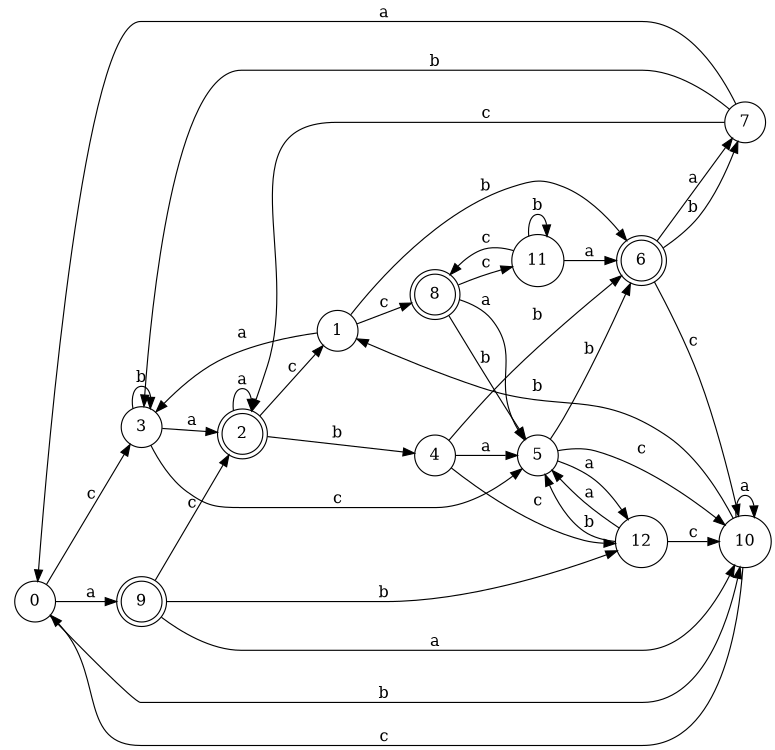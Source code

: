 digraph n11_10 {
__start0 [label="" shape="none"];

rankdir=LR;
size="8,5";

s0 [style="filled", color="black", fillcolor="white" shape="circle", label="0"];
s1 [style="filled", color="black", fillcolor="white" shape="circle", label="1"];
s2 [style="rounded,filled", color="black", fillcolor="white" shape="doublecircle", label="2"];
s3 [style="filled", color="black", fillcolor="white" shape="circle", label="3"];
s4 [style="filled", color="black", fillcolor="white" shape="circle", label="4"];
s5 [style="filled", color="black", fillcolor="white" shape="circle", label="5"];
s6 [style="rounded,filled", color="black", fillcolor="white" shape="doublecircle", label="6"];
s7 [style="filled", color="black", fillcolor="white" shape="circle", label="7"];
s8 [style="rounded,filled", color="black", fillcolor="white" shape="doublecircle", label="8"];
s9 [style="rounded,filled", color="black", fillcolor="white" shape="doublecircle", label="9"];
s10 [style="filled", color="black", fillcolor="white" shape="circle", label="10"];
s11 [style="filled", color="black", fillcolor="white" shape="circle", label="11"];
s12 [style="filled", color="black", fillcolor="white" shape="circle", label="12"];
s0 -> s9 [label="a"];
s0 -> s10 [label="b"];
s0 -> s3 [label="c"];
s1 -> s3 [label="a"];
s1 -> s6 [label="b"];
s1 -> s8 [label="c"];
s2 -> s2 [label="a"];
s2 -> s4 [label="b"];
s2 -> s1 [label="c"];
s3 -> s2 [label="a"];
s3 -> s3 [label="b"];
s3 -> s5 [label="c"];
s4 -> s5 [label="a"];
s4 -> s6 [label="b"];
s4 -> s12 [label="c"];
s5 -> s12 [label="a"];
s5 -> s6 [label="b"];
s5 -> s10 [label="c"];
s6 -> s7 [label="a"];
s6 -> s7 [label="b"];
s6 -> s10 [label="c"];
s7 -> s0 [label="a"];
s7 -> s3 [label="b"];
s7 -> s2 [label="c"];
s8 -> s5 [label="a"];
s8 -> s5 [label="b"];
s8 -> s11 [label="c"];
s9 -> s10 [label="a"];
s9 -> s12 [label="b"];
s9 -> s2 [label="c"];
s10 -> s10 [label="a"];
s10 -> s1 [label="b"];
s10 -> s0 [label="c"];
s11 -> s6 [label="a"];
s11 -> s11 [label="b"];
s11 -> s8 [label="c"];
s12 -> s5 [label="a"];
s12 -> s5 [label="b"];
s12 -> s10 [label="c"];

}